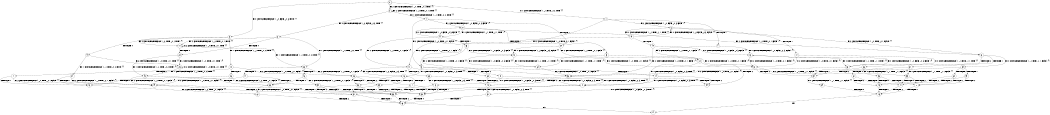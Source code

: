 digraph BCG {
size = "7, 10.5";
center = TRUE;
node [shape = circle];
0 [peripheries = 2];
0 -> 1 [label = "EX !1 !ATOMIC_EXCH_BRANCH (1, +1, TRUE, +0, 2, TRUE) !{}"];
0 -> 2 [label = "EX !2 !ATOMIC_EXCH_BRANCH (1, +0, TRUE, +0, 1, TRUE) !{}"];
0 -> 3 [label = "EX !0 !ATOMIC_EXCH_BRANCH (1, +0, FALSE, +0, 3, TRUE) !{}"];
1 -> 4 [label = "TERMINATE !1"];
1 -> 5 [label = "EX !2 !ATOMIC_EXCH_BRANCH (1, +0, TRUE, +0, 1, FALSE) !{}"];
1 -> 6 [label = "EX !0 !ATOMIC_EXCH_BRANCH (1, +0, FALSE, +0, 3, FALSE) !{}"];
2 -> 7 [label = "EX !1 !ATOMIC_EXCH_BRANCH (1, +1, TRUE, +0, 2, TRUE) !{}"];
2 -> 8 [label = "EX !0 !ATOMIC_EXCH_BRANCH (1, +0, FALSE, +0, 3, TRUE) !{}"];
2 -> 2 [label = "EX !2 !ATOMIC_EXCH_BRANCH (1, +0, TRUE, +0, 1, TRUE) !{}"];
3 -> 9 [label = "TERMINATE !0"];
3 -> 10 [label = "EX !1 !ATOMIC_EXCH_BRANCH (1, +1, TRUE, +0, 2, TRUE) !{}"];
3 -> 11 [label = "EX !2 !ATOMIC_EXCH_BRANCH (1, +0, TRUE, +0, 1, TRUE) !{}"];
4 -> 12 [label = "EX !2 !ATOMIC_EXCH_BRANCH (1, +0, TRUE, +0, 1, FALSE) !{}"];
4 -> 13 [label = "EX !0 !ATOMIC_EXCH_BRANCH (1, +0, FALSE, +0, 3, FALSE) !{}"];
5 -> 14 [label = "TERMINATE !1"];
5 -> 15 [label = "TERMINATE !2"];
5 -> 16 [label = "EX !0 !ATOMIC_EXCH_BRANCH (1, +0, FALSE, +0, 3, TRUE) !{}"];
6 -> 17 [label = "TERMINATE !1"];
6 -> 18 [label = "EX !2 !ATOMIC_EXCH_BRANCH (1, +0, TRUE, +0, 1, FALSE) !{}"];
6 -> 19 [label = "EX !0 !ATOMIC_EXCH_BRANCH (1, +1, TRUE, +1, 1, TRUE) !{}"];
7 -> 20 [label = "TERMINATE !1"];
7 -> 21 [label = "EX !0 !ATOMIC_EXCH_BRANCH (1, +0, FALSE, +0, 3, FALSE) !{}"];
7 -> 5 [label = "EX !2 !ATOMIC_EXCH_BRANCH (1, +0, TRUE, +0, 1, FALSE) !{}"];
8 -> 22 [label = "TERMINATE !0"];
8 -> 23 [label = "EX !1 !ATOMIC_EXCH_BRANCH (1, +1, TRUE, +0, 2, TRUE) !{}"];
8 -> 11 [label = "EX !2 !ATOMIC_EXCH_BRANCH (1, +0, TRUE, +0, 1, TRUE) !{}"];
9 -> 24 [label = "EX !1 !ATOMIC_EXCH_BRANCH (1, +1, TRUE, +0, 2, TRUE) !{}"];
9 -> 25 [label = "EX !2 !ATOMIC_EXCH_BRANCH (1, +0, TRUE, +0, 1, TRUE) !{}"];
10 -> 26 [label = "TERMINATE !1"];
10 -> 27 [label = "TERMINATE !0"];
10 -> 28 [label = "EX !2 !ATOMIC_EXCH_BRANCH (1, +0, TRUE, +0, 1, FALSE) !{}"];
11 -> 22 [label = "TERMINATE !0"];
11 -> 23 [label = "EX !1 !ATOMIC_EXCH_BRANCH (1, +1, TRUE, +0, 2, TRUE) !{}"];
11 -> 11 [label = "EX !2 !ATOMIC_EXCH_BRANCH (1, +0, TRUE, +0, 1, TRUE) !{}"];
12 -> 29 [label = "TERMINATE !2"];
12 -> 30 [label = "EX !0 !ATOMIC_EXCH_BRANCH (1, +0, FALSE, +0, 3, TRUE) !{}"];
13 -> 31 [label = "EX !2 !ATOMIC_EXCH_BRANCH (1, +0, TRUE, +0, 1, FALSE) !{}"];
13 -> 32 [label = "EX !0 !ATOMIC_EXCH_BRANCH (1, +1, TRUE, +1, 1, TRUE) !{}"];
14 -> 29 [label = "TERMINATE !2"];
14 -> 30 [label = "EX !0 !ATOMIC_EXCH_BRANCH (1, +0, FALSE, +0, 3, TRUE) !{}"];
15 -> 29 [label = "TERMINATE !1"];
15 -> 33 [label = "EX !0 !ATOMIC_EXCH_BRANCH (1, +0, FALSE, +0, 3, TRUE) !{}"];
16 -> 34 [label = "TERMINATE !1"];
16 -> 35 [label = "TERMINATE !2"];
16 -> 36 [label = "TERMINATE !0"];
17 -> 32 [label = "EX !0 !ATOMIC_EXCH_BRANCH (1, +1, TRUE, +1, 1, TRUE) !{}"];
17 -> 31 [label = "EX !2 !ATOMIC_EXCH_BRANCH (1, +0, TRUE, +0, 1, FALSE) !{}"];
18 -> 37 [label = "TERMINATE !1"];
18 -> 38 [label = "TERMINATE !2"];
18 -> 39 [label = "EX !0 !ATOMIC_EXCH_BRANCH (1, +1, TRUE, +1, 1, FALSE) !{}"];
19 -> 40 [label = "TERMINATE !1"];
19 -> 41 [label = "EX !2 !ATOMIC_EXCH_BRANCH (1, +0, TRUE, +0, 1, FALSE) !{}"];
19 -> 6 [label = "EX !0 !ATOMIC_EXCH_BRANCH (1, +0, FALSE, +0, 3, FALSE) !{}"];
20 -> 12 [label = "EX !2 !ATOMIC_EXCH_BRANCH (1, +0, TRUE, +0, 1, FALSE) !{}"];
20 -> 42 [label = "EX !0 !ATOMIC_EXCH_BRANCH (1, +0, FALSE, +0, 3, FALSE) !{}"];
21 -> 43 [label = "TERMINATE !1"];
21 -> 18 [label = "EX !2 !ATOMIC_EXCH_BRANCH (1, +0, TRUE, +0, 1, FALSE) !{}"];
21 -> 44 [label = "EX !0 !ATOMIC_EXCH_BRANCH (1, +1, TRUE, +1, 1, TRUE) !{}"];
22 -> 25 [label = "EX !2 !ATOMIC_EXCH_BRANCH (1, +0, TRUE, +0, 1, TRUE) !{}"];
22 -> 45 [label = "EX !1 !ATOMIC_EXCH_BRANCH (1, +1, TRUE, +0, 2, TRUE) !{}"];
23 -> 46 [label = "TERMINATE !1"];
23 -> 47 [label = "TERMINATE !0"];
23 -> 28 [label = "EX !2 !ATOMIC_EXCH_BRANCH (1, +0, TRUE, +0, 1, FALSE) !{}"];
24 -> 48 [label = "TERMINATE !1"];
24 -> 49 [label = "EX !2 !ATOMIC_EXCH_BRANCH (1, +0, TRUE, +0, 1, FALSE) !{}"];
25 -> 45 [label = "EX !1 !ATOMIC_EXCH_BRANCH (1, +1, TRUE, +0, 2, TRUE) !{}"];
25 -> 25 [label = "EX !2 !ATOMIC_EXCH_BRANCH (1, +0, TRUE, +0, 1, TRUE) !{}"];
26 -> 48 [label = "TERMINATE !0"];
26 -> 50 [label = "EX !2 !ATOMIC_EXCH_BRANCH (1, +0, TRUE, +0, 1, FALSE) !{}"];
27 -> 48 [label = "TERMINATE !1"];
27 -> 49 [label = "EX !2 !ATOMIC_EXCH_BRANCH (1, +0, TRUE, +0, 1, FALSE) !{}"];
28 -> 34 [label = "TERMINATE !1"];
28 -> 35 [label = "TERMINATE !2"];
28 -> 36 [label = "TERMINATE !0"];
29 -> 51 [label = "EX !0 !ATOMIC_EXCH_BRANCH (1, +0, FALSE, +0, 3, TRUE) !{}"];
30 -> 52 [label = "TERMINATE !2"];
30 -> 53 [label = "TERMINATE !0"];
31 -> 54 [label = "TERMINATE !2"];
31 -> 55 [label = "EX !0 !ATOMIC_EXCH_BRANCH (1, +1, TRUE, +1, 1, FALSE) !{}"];
32 -> 56 [label = "EX !2 !ATOMIC_EXCH_BRANCH (1, +0, TRUE, +0, 1, FALSE) !{}"];
32 -> 13 [label = "EX !0 !ATOMIC_EXCH_BRANCH (1, +0, FALSE, +0, 3, FALSE) !{}"];
33 -> 52 [label = "TERMINATE !1"];
33 -> 57 [label = "TERMINATE !0"];
34 -> 52 [label = "TERMINATE !2"];
34 -> 53 [label = "TERMINATE !0"];
35 -> 52 [label = "TERMINATE !1"];
35 -> 57 [label = "TERMINATE !0"];
36 -> 53 [label = "TERMINATE !1"];
36 -> 57 [label = "TERMINATE !2"];
37 -> 55 [label = "EX !0 !ATOMIC_EXCH_BRANCH (1, +1, TRUE, +1, 1, FALSE) !{}"];
37 -> 54 [label = "TERMINATE !2"];
38 -> 58 [label = "EX !0 !ATOMIC_EXCH_BRANCH (1, +1, TRUE, +1, 1, FALSE) !{}"];
38 -> 54 [label = "TERMINATE !1"];
39 -> 59 [label = "TERMINATE !1"];
39 -> 60 [label = "TERMINATE !2"];
39 -> 61 [label = "TERMINATE !0"];
40 -> 13 [label = "EX !0 !ATOMIC_EXCH_BRANCH (1, +0, FALSE, +0, 3, FALSE) !{}"];
40 -> 56 [label = "EX !2 !ATOMIC_EXCH_BRANCH (1, +0, TRUE, +0, 1, FALSE) !{}"];
41 -> 62 [label = "TERMINATE !1"];
41 -> 63 [label = "TERMINATE !2"];
41 -> 16 [label = "EX !0 !ATOMIC_EXCH_BRANCH (1, +0, FALSE, +0, 3, TRUE) !{}"];
42 -> 31 [label = "EX !2 !ATOMIC_EXCH_BRANCH (1, +0, TRUE, +0, 1, FALSE) !{}"];
42 -> 64 [label = "EX !0 !ATOMIC_EXCH_BRANCH (1, +1, TRUE, +1, 1, TRUE) !{}"];
43 -> 31 [label = "EX !2 !ATOMIC_EXCH_BRANCH (1, +0, TRUE, +0, 1, FALSE) !{}"];
43 -> 64 [label = "EX !0 !ATOMIC_EXCH_BRANCH (1, +1, TRUE, +1, 1, TRUE) !{}"];
44 -> 65 [label = "TERMINATE !1"];
44 -> 41 [label = "EX !2 !ATOMIC_EXCH_BRANCH (1, +0, TRUE, +0, 1, FALSE) !{}"];
44 -> 21 [label = "EX !0 !ATOMIC_EXCH_BRANCH (1, +0, FALSE, +0, 3, FALSE) !{}"];
45 -> 66 [label = "TERMINATE !1"];
45 -> 49 [label = "EX !2 !ATOMIC_EXCH_BRANCH (1, +0, TRUE, +0, 1, FALSE) !{}"];
46 -> 50 [label = "EX !2 !ATOMIC_EXCH_BRANCH (1, +0, TRUE, +0, 1, FALSE) !{}"];
46 -> 66 [label = "TERMINATE !0"];
47 -> 49 [label = "EX !2 !ATOMIC_EXCH_BRANCH (1, +0, TRUE, +0, 1, FALSE) !{}"];
47 -> 66 [label = "TERMINATE !1"];
48 -> 67 [label = "EX !2 !ATOMIC_EXCH_BRANCH (1, +0, TRUE, +0, 1, FALSE) !{}"];
49 -> 53 [label = "TERMINATE !1"];
49 -> 57 [label = "TERMINATE !2"];
50 -> 52 [label = "TERMINATE !2"];
50 -> 53 [label = "TERMINATE !0"];
51 -> 68 [label = "TERMINATE !0"];
52 -> 68 [label = "TERMINATE !0"];
53 -> 68 [label = "TERMINATE !2"];
54 -> 69 [label = "EX !0 !ATOMIC_EXCH_BRANCH (1, +1, TRUE, +1, 1, FALSE) !{}"];
55 -> 70 [label = "TERMINATE !2"];
55 -> 71 [label = "TERMINATE !0"];
56 -> 72 [label = "TERMINATE !2"];
56 -> 30 [label = "EX !0 !ATOMIC_EXCH_BRANCH (1, +0, FALSE, +0, 3, TRUE) !{}"];
57 -> 68 [label = "TERMINATE !1"];
58 -> 70 [label = "TERMINATE !1"];
58 -> 73 [label = "TERMINATE !0"];
59 -> 70 [label = "TERMINATE !2"];
59 -> 71 [label = "TERMINATE !0"];
60 -> 70 [label = "TERMINATE !1"];
60 -> 73 [label = "TERMINATE !0"];
61 -> 71 [label = "TERMINATE !1"];
61 -> 73 [label = "TERMINATE !2"];
62 -> 30 [label = "EX !0 !ATOMIC_EXCH_BRANCH (1, +0, FALSE, +0, 3, TRUE) !{}"];
62 -> 72 [label = "TERMINATE !2"];
63 -> 33 [label = "EX !0 !ATOMIC_EXCH_BRANCH (1, +0, FALSE, +0, 3, TRUE) !{}"];
63 -> 72 [label = "TERMINATE !1"];
64 -> 56 [label = "EX !2 !ATOMIC_EXCH_BRANCH (1, +0, TRUE, +0, 1, FALSE) !{}"];
64 -> 42 [label = "EX !0 !ATOMIC_EXCH_BRANCH (1, +0, FALSE, +0, 3, FALSE) !{}"];
65 -> 56 [label = "EX !2 !ATOMIC_EXCH_BRANCH (1, +0, TRUE, +0, 1, FALSE) !{}"];
65 -> 42 [label = "EX !0 !ATOMIC_EXCH_BRANCH (1, +0, FALSE, +0, 3, FALSE) !{}"];
66 -> 67 [label = "EX !2 !ATOMIC_EXCH_BRANCH (1, +0, TRUE, +0, 1, FALSE) !{}"];
67 -> 68 [label = "TERMINATE !2"];
68 -> 74 [label = "exit"];
69 -> 75 [label = "TERMINATE !0"];
70 -> 75 [label = "TERMINATE !0"];
71 -> 75 [label = "TERMINATE !2"];
72 -> 51 [label = "EX !0 !ATOMIC_EXCH_BRANCH (1, +0, FALSE, +0, 3, TRUE) !{}"];
73 -> 75 [label = "TERMINATE !1"];
75 -> 74 [label = "exit"];
}
